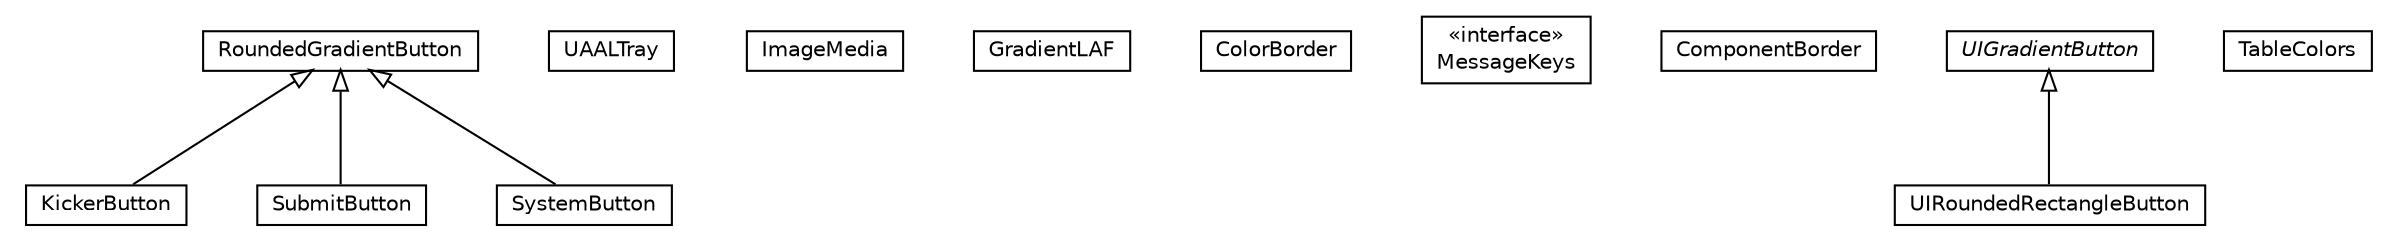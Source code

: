 #!/usr/local/bin/dot
#
# Class diagram 
# Generated by UMLGraph version R5_6-24-gf6e263 (http://www.umlgraph.org/)
#

digraph G {
	edge [fontname="Helvetica",fontsize=10,labelfontname="Helvetica",labelfontsize=10];
	node [fontname="Helvetica",fontsize=10,shape=plaintext];
	nodesep=0.25;
	ranksep=0.5;
	// org.universAAL.ui.gui.swing.bluesteelLAF.support.KickerButton
	c1114222 [label=<<table title="org.universAAL.ui.gui.swing.bluesteelLAF.support.KickerButton" border="0" cellborder="1" cellspacing="0" cellpadding="2" port="p" href="./KickerButton.html">
		<tr><td><table border="0" cellspacing="0" cellpadding="1">
<tr><td align="center" balign="center"> KickerButton </td></tr>
		</table></td></tr>
		</table>>, URL="./KickerButton.html", fontname="Helvetica", fontcolor="black", fontsize=10.0];
	// org.universAAL.ui.gui.swing.bluesteelLAF.support.UAALTray
	c1114223 [label=<<table title="org.universAAL.ui.gui.swing.bluesteelLAF.support.UAALTray" border="0" cellborder="1" cellspacing="0" cellpadding="2" port="p" href="./UAALTray.html">
		<tr><td><table border="0" cellspacing="0" cellpadding="1">
<tr><td align="center" balign="center"> UAALTray </td></tr>
		</table></td></tr>
		</table>>, URL="./UAALTray.html", fontname="Helvetica", fontcolor="black", fontsize=10.0];
	// org.universAAL.ui.gui.swing.bluesteelLAF.support.ImageMedia
	c1114224 [label=<<table title="org.universAAL.ui.gui.swing.bluesteelLAF.support.ImageMedia" border="0" cellborder="1" cellspacing="0" cellpadding="2" port="p" href="./ImageMedia.html">
		<tr><td><table border="0" cellspacing="0" cellpadding="1">
<tr><td align="center" balign="center"> ImageMedia </td></tr>
		</table></td></tr>
		</table>>, URL="./ImageMedia.html", fontname="Helvetica", fontcolor="black", fontsize=10.0];
	// org.universAAL.ui.gui.swing.bluesteelLAF.support.GradientLAF
	c1114225 [label=<<table title="org.universAAL.ui.gui.swing.bluesteelLAF.support.GradientLAF" border="0" cellborder="1" cellspacing="0" cellpadding="2" port="p" href="./GradientLAF.html">
		<tr><td><table border="0" cellspacing="0" cellpadding="1">
<tr><td align="center" balign="center"> GradientLAF </td></tr>
		</table></td></tr>
		</table>>, URL="./GradientLAF.html", fontname="Helvetica", fontcolor="black", fontsize=10.0];
	// org.universAAL.ui.gui.swing.bluesteelLAF.support.ColorBorder
	c1114226 [label=<<table title="org.universAAL.ui.gui.swing.bluesteelLAF.support.ColorBorder" border="0" cellborder="1" cellspacing="0" cellpadding="2" port="p" href="./ColorBorder.html">
		<tr><td><table border="0" cellspacing="0" cellpadding="1">
<tr><td align="center" balign="center"> ColorBorder </td></tr>
		</table></td></tr>
		</table>>, URL="./ColorBorder.html", fontname="Helvetica", fontcolor="black", fontsize=10.0];
	// org.universAAL.ui.gui.swing.bluesteelLAF.support.MessageKeys
	c1114227 [label=<<table title="org.universAAL.ui.gui.swing.bluesteelLAF.support.MessageKeys" border="0" cellborder="1" cellspacing="0" cellpadding="2" port="p" href="./MessageKeys.html">
		<tr><td><table border="0" cellspacing="0" cellpadding="1">
<tr><td align="center" balign="center"> &#171;interface&#187; </td></tr>
<tr><td align="center" balign="center"> MessageKeys </td></tr>
		</table></td></tr>
		</table>>, URL="./MessageKeys.html", fontname="Helvetica", fontcolor="black", fontsize=10.0];
	// org.universAAL.ui.gui.swing.bluesteelLAF.support.ComponentBorder
	c1114228 [label=<<table title="org.universAAL.ui.gui.swing.bluesteelLAF.support.ComponentBorder" border="0" cellborder="1" cellspacing="0" cellpadding="2" port="p" href="./ComponentBorder.html">
		<tr><td><table border="0" cellspacing="0" cellpadding="1">
<tr><td align="center" balign="center"> ComponentBorder </td></tr>
		</table></td></tr>
		</table>>, URL="./ComponentBorder.html", fontname="Helvetica", fontcolor="black", fontsize=10.0];
	// org.universAAL.ui.gui.swing.bluesteelLAF.support.SubmitButton
	c1114229 [label=<<table title="org.universAAL.ui.gui.swing.bluesteelLAF.support.SubmitButton" border="0" cellborder="1" cellspacing="0" cellpadding="2" port="p" href="./SubmitButton.html">
		<tr><td><table border="0" cellspacing="0" cellpadding="1">
<tr><td align="center" balign="center"> SubmitButton </td></tr>
		</table></td></tr>
		</table>>, URL="./SubmitButton.html", fontname="Helvetica", fontcolor="black", fontsize=10.0];
	// org.universAAL.ui.gui.swing.bluesteelLAF.support.RoundedGradientButton
	c1114230 [label=<<table title="org.universAAL.ui.gui.swing.bluesteelLAF.support.RoundedGradientButton" border="0" cellborder="1" cellspacing="0" cellpadding="2" port="p" href="./RoundedGradientButton.html">
		<tr><td><table border="0" cellspacing="0" cellpadding="1">
<tr><td align="center" balign="center"> RoundedGradientButton </td></tr>
		</table></td></tr>
		</table>>, URL="./RoundedGradientButton.html", fontname="Helvetica", fontcolor="black", fontsize=10.0];
	// org.universAAL.ui.gui.swing.bluesteelLAF.support.UIRoundedRectangleButton
	c1114231 [label=<<table title="org.universAAL.ui.gui.swing.bluesteelLAF.support.UIRoundedRectangleButton" border="0" cellborder="1" cellspacing="0" cellpadding="2" port="p" href="./UIRoundedRectangleButton.html">
		<tr><td><table border="0" cellspacing="0" cellpadding="1">
<tr><td align="center" balign="center"> UIRoundedRectangleButton </td></tr>
		</table></td></tr>
		</table>>, URL="./UIRoundedRectangleButton.html", fontname="Helvetica", fontcolor="black", fontsize=10.0];
	// org.universAAL.ui.gui.swing.bluesteelLAF.support.SystemButton
	c1114232 [label=<<table title="org.universAAL.ui.gui.swing.bluesteelLAF.support.SystemButton" border="0" cellborder="1" cellspacing="0" cellpadding="2" port="p" href="./SystemButton.html">
		<tr><td><table border="0" cellspacing="0" cellpadding="1">
<tr><td align="center" balign="center"> SystemButton </td></tr>
		</table></td></tr>
		</table>>, URL="./SystemButton.html", fontname="Helvetica", fontcolor="black", fontsize=10.0];
	// org.universAAL.ui.gui.swing.bluesteelLAF.support.TableColors
	c1114233 [label=<<table title="org.universAAL.ui.gui.swing.bluesteelLAF.support.TableColors" border="0" cellborder="1" cellspacing="0" cellpadding="2" port="p" href="./TableColors.html">
		<tr><td><table border="0" cellspacing="0" cellpadding="1">
<tr><td align="center" balign="center"> TableColors </td></tr>
		</table></td></tr>
		</table>>, URL="./TableColors.html", fontname="Helvetica", fontcolor="black", fontsize=10.0];
	//org.universAAL.ui.gui.swing.bluesteelLAF.support.KickerButton extends org.universAAL.ui.gui.swing.bluesteelLAF.support.RoundedGradientButton
	c1114230:p -> c1114222:p [dir=back,arrowtail=empty];
	//org.universAAL.ui.gui.swing.bluesteelLAF.support.SubmitButton extends org.universAAL.ui.gui.swing.bluesteelLAF.support.RoundedGradientButton
	c1114230:p -> c1114229:p [dir=back,arrowtail=empty];
	//org.universAAL.ui.gui.swing.bluesteelLAF.support.UIRoundedRectangleButton extends org.universAAL.ui.gui.swing.bluesteelLAF.support.UIGradientButton
	c1114769:p -> c1114231:p [dir=back,arrowtail=empty];
	//org.universAAL.ui.gui.swing.bluesteelLAF.support.SystemButton extends org.universAAL.ui.gui.swing.bluesteelLAF.support.RoundedGradientButton
	c1114230:p -> c1114232:p [dir=back,arrowtail=empty];
	// org.universAAL.ui.gui.swing.bluesteelLAF.support.UIGradientButton
	c1114769 [label=<<table title="org.universAAL.ui.gui.swing.bluesteelLAF.support.UIGradientButton" border="0" cellborder="1" cellspacing="0" cellpadding="2" port="p" href="http://java.sun.com/j2se/1.4.2/docs/api/org/universAAL/ui/gui/swing/bluesteelLAF/support/UIGradientButton.html">
		<tr><td><table border="0" cellspacing="0" cellpadding="1">
<tr><td align="center" balign="center"><font face="Helvetica-Oblique"> UIGradientButton </font></td></tr>
		</table></td></tr>
		</table>>, URL="http://java.sun.com/j2se/1.4.2/docs/api/org/universAAL/ui/gui/swing/bluesteelLAF/support/UIGradientButton.html", fontname="Helvetica", fontcolor="black", fontsize=10.0];
}

